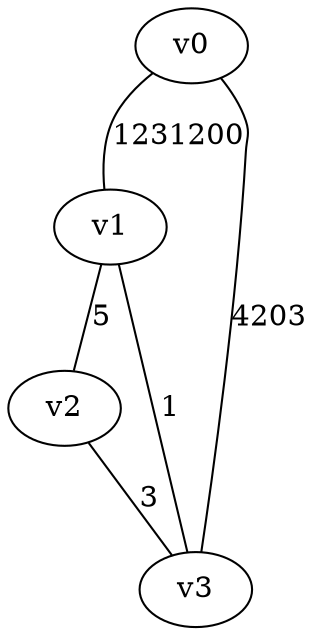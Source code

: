 graph G {
v0 -- v1  [label = "1231200"];
v1 -- v2  [label = "5"];
v0 -- v3  [label = "4203"];
v2 -- v3  [label = "3"];
v1 -- v3  [label = "1"];
}
